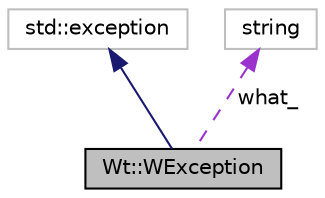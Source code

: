 digraph "Wt::WException"
{
 // LATEX_PDF_SIZE
  edge [fontname="Helvetica",fontsize="10",labelfontname="Helvetica",labelfontsize="10"];
  node [fontname="Helvetica",fontsize="10",shape=record];
  Node1 [label="Wt::WException",height=0.2,width=0.4,color="black", fillcolor="grey75", style="filled", fontcolor="black",tooltip="Base class for exceptions thrown by Wt."];
  Node2 -> Node1 [dir="back",color="midnightblue",fontsize="10",style="solid"];
  Node2 [label="std::exception",height=0.2,width=0.4,color="grey75", fillcolor="white", style="filled",tooltip=" "];
  Node3 -> Node1 [dir="back",color="darkorchid3",fontsize="10",style="dashed",label=" what_" ];
  Node3 [label="string",height=0.2,width=0.4,color="grey75", fillcolor="white", style="filled",tooltip=" "];
}
